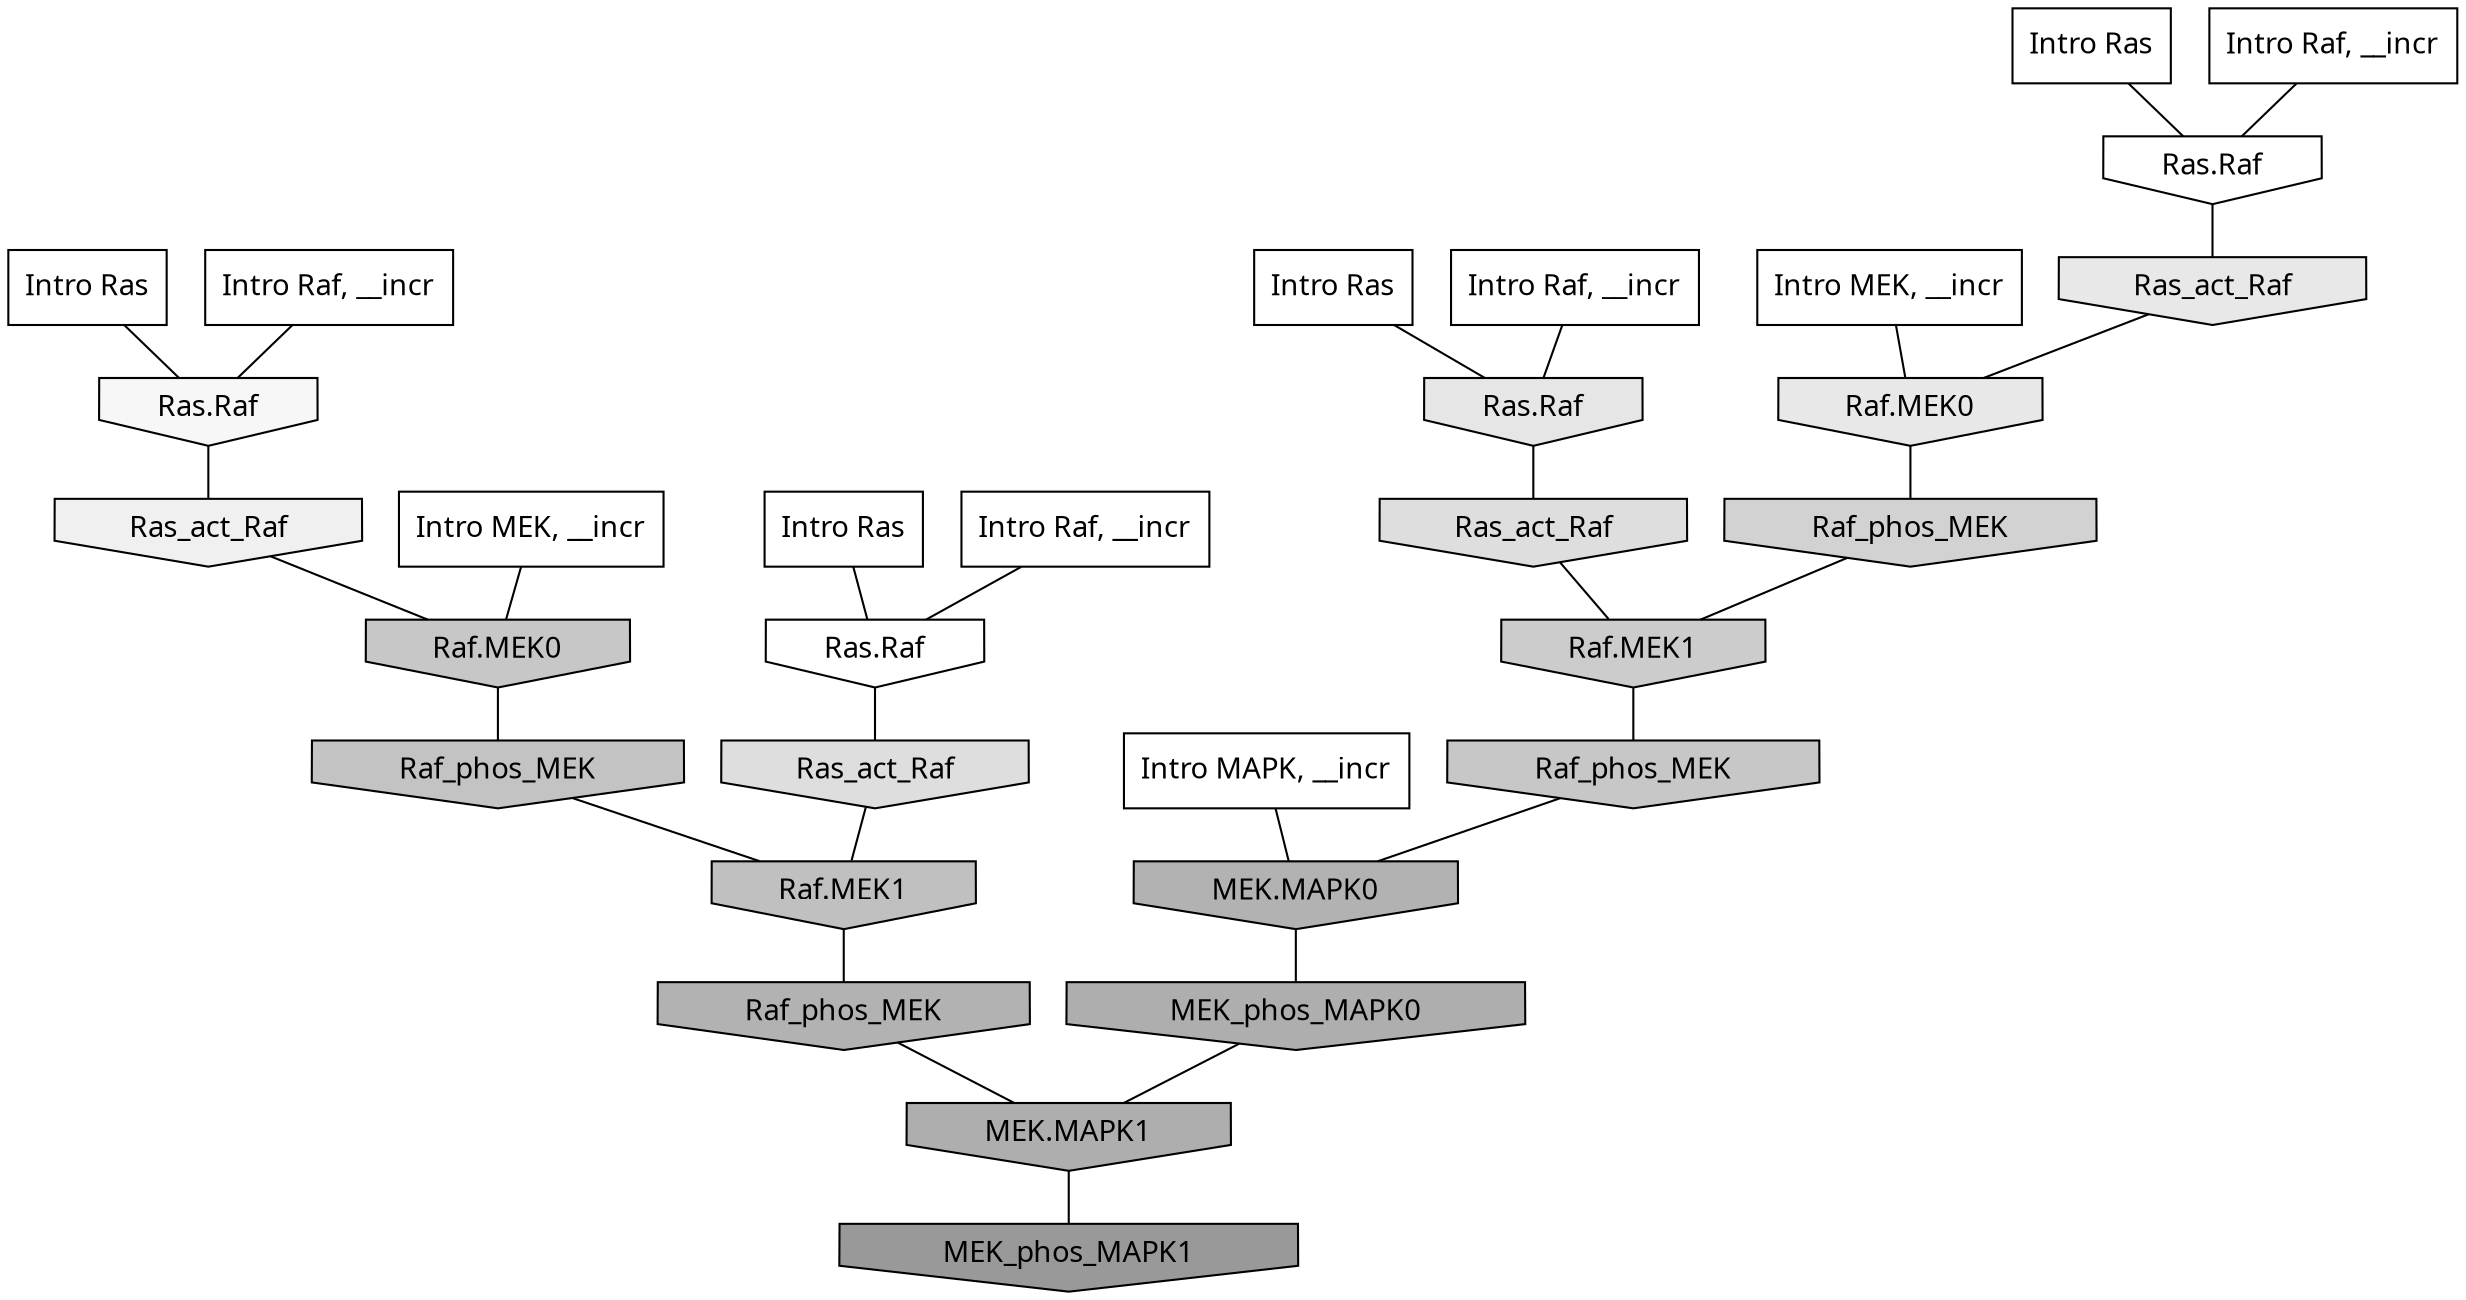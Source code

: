 digraph G{
  rankdir="TB";
  ranksep=0.30;
  node [fontname="CMU Serif"];
  edge [fontname="CMU Serif"];
  
  10 [label="Intro Ras", shape=rectangle, style=filled, fillcolor="0.000 0.000 1.000"]
  
  24 [label="Intro Ras", shape=rectangle, style=filled, fillcolor="0.000 0.000 1.000"]
  
  57 [label="Intro Ras", shape=rectangle, style=filled, fillcolor="0.000 0.000 1.000"]
  
  81 [label="Intro Ras", shape=rectangle, style=filled, fillcolor="0.000 0.000 1.000"]
  
  485 [label="Intro Raf, __incr", shape=rectangle, style=filled, fillcolor="0.000 0.000 1.000"]
  
  684 [label="Intro Raf, __incr", shape=rectangle, style=filled, fillcolor="0.000 0.000 1.000"]
  
  975 [label="Intro Raf, __incr", shape=rectangle, style=filled, fillcolor="0.000 0.000 1.000"]
  
  1078 [label="Intro Raf, __incr", shape=rectangle, style=filled, fillcolor="0.000 0.000 1.000"]
  
  1797 [label="Intro MEK, __incr", shape=rectangle, style=filled, fillcolor="0.000 0.000 1.000"]
  
  1973 [label="Intro MEK, __incr", shape=rectangle, style=filled, fillcolor="0.000 0.000 1.000"]
  
  2539 [label="Intro MAPK, __incr", shape=rectangle, style=filled, fillcolor="0.000 0.000 1.000"]
  
  3211 [label="Ras.Raf", shape=invhouse, style=filled, fillcolor="0.000 0.000 1.000"]
  
  3274 [label="Ras.Raf", shape=invhouse, style=filled, fillcolor="0.000 0.000 1.000"]
  
  3583 [label="Ras.Raf", shape=invhouse, style=filled, fillcolor="0.000 0.000 0.965"]
  
  3948 [label="Ras_act_Raf", shape=invhouse, style=filled, fillcolor="0.000 0.000 0.939"]
  
  4498 [label="Ras_act_Raf", shape=invhouse, style=filled, fillcolor="0.000 0.000 0.908"]
  
  4500 [label="Raf.MEK0", shape=invhouse, style=filled, fillcolor="0.000 0.000 0.908"]
  
  4612 [label="Ras.Raf", shape=invhouse, style=filled, fillcolor="0.000 0.000 0.902"]
  
  5218 [label="Ras_act_Raf", shape=invhouse, style=filled, fillcolor="0.000 0.000 0.871"]
  
  5252 [label="Ras_act_Raf", shape=invhouse, style=filled, fillcolor="0.000 0.000 0.869"]
  
  6312 [label="Raf_phos_MEK", shape=invhouse, style=filled, fillcolor="0.000 0.000 0.822"]
  
  7029 [label="Raf.MEK1", shape=invhouse, style=filled, fillcolor="0.000 0.000 0.799"]
  
  7677 [label="Raf.MEK0", shape=invhouse, style=filled, fillcolor="0.000 0.000 0.781"]
  
  7796 [label="Raf_phos_MEK", shape=invhouse, style=filled, fillcolor="0.000 0.000 0.778"]
  
  8324 [label="Raf_phos_MEK", shape=invhouse, style=filled, fillcolor="0.000 0.000 0.765"]
  
  8849 [label="Raf.MEK1", shape=invhouse, style=filled, fillcolor="0.000 0.000 0.751"]
  
  11865 [label="Raf_phos_MEK", shape=invhouse, style=filled, fillcolor="0.000 0.000 0.698"]
  
  11869 [label="MEK.MAPK0", shape=invhouse, style=filled, fillcolor="0.000 0.000 0.697"]
  
  12991 [label="MEK_phos_MAPK0", shape=invhouse, style=filled, fillcolor="0.000 0.000 0.682"]
  
  13044 [label="MEK.MAPK1", shape=invhouse, style=filled, fillcolor="0.000 0.000 0.681"]
  
  17769 [label="MEK_phos_MAPK1", shape=invhouse, style=filled, fillcolor="0.000 0.000 0.600"]
  
  
  13044 -> 17769 [dir=none, color="0.000 0.000 0.000"] 
  12991 -> 13044 [dir=none, color="0.000 0.000 0.000"] 
  11869 -> 12991 [dir=none, color="0.000 0.000 0.000"] 
  11865 -> 13044 [dir=none, color="0.000 0.000 0.000"] 
  8849 -> 11865 [dir=none, color="0.000 0.000 0.000"] 
  8324 -> 8849 [dir=none, color="0.000 0.000 0.000"] 
  7796 -> 11869 [dir=none, color="0.000 0.000 0.000"] 
  7677 -> 8324 [dir=none, color="0.000 0.000 0.000"] 
  7029 -> 7796 [dir=none, color="0.000 0.000 0.000"] 
  6312 -> 7029 [dir=none, color="0.000 0.000 0.000"] 
  5252 -> 8849 [dir=none, color="0.000 0.000 0.000"] 
  5218 -> 7029 [dir=none, color="0.000 0.000 0.000"] 
  4612 -> 5218 [dir=none, color="0.000 0.000 0.000"] 
  4500 -> 6312 [dir=none, color="0.000 0.000 0.000"] 
  4498 -> 4500 [dir=none, color="0.000 0.000 0.000"] 
  3948 -> 7677 [dir=none, color="0.000 0.000 0.000"] 
  3583 -> 3948 [dir=none, color="0.000 0.000 0.000"] 
  3274 -> 4498 [dir=none, color="0.000 0.000 0.000"] 
  3211 -> 5252 [dir=none, color="0.000 0.000 0.000"] 
  2539 -> 11869 [dir=none, color="0.000 0.000 0.000"] 
  1973 -> 4500 [dir=none, color="0.000 0.000 0.000"] 
  1797 -> 7677 [dir=none, color="0.000 0.000 0.000"] 
  1078 -> 3274 [dir=none, color="0.000 0.000 0.000"] 
  975 -> 3583 [dir=none, color="0.000 0.000 0.000"] 
  684 -> 4612 [dir=none, color="0.000 0.000 0.000"] 
  485 -> 3211 [dir=none, color="0.000 0.000 0.000"] 
  81 -> 3211 [dir=none, color="0.000 0.000 0.000"] 
  57 -> 3274 [dir=none, color="0.000 0.000 0.000"] 
  24 -> 4612 [dir=none, color="0.000 0.000 0.000"] 
  10 -> 3583 [dir=none, color="0.000 0.000 0.000"] 
  
  }
